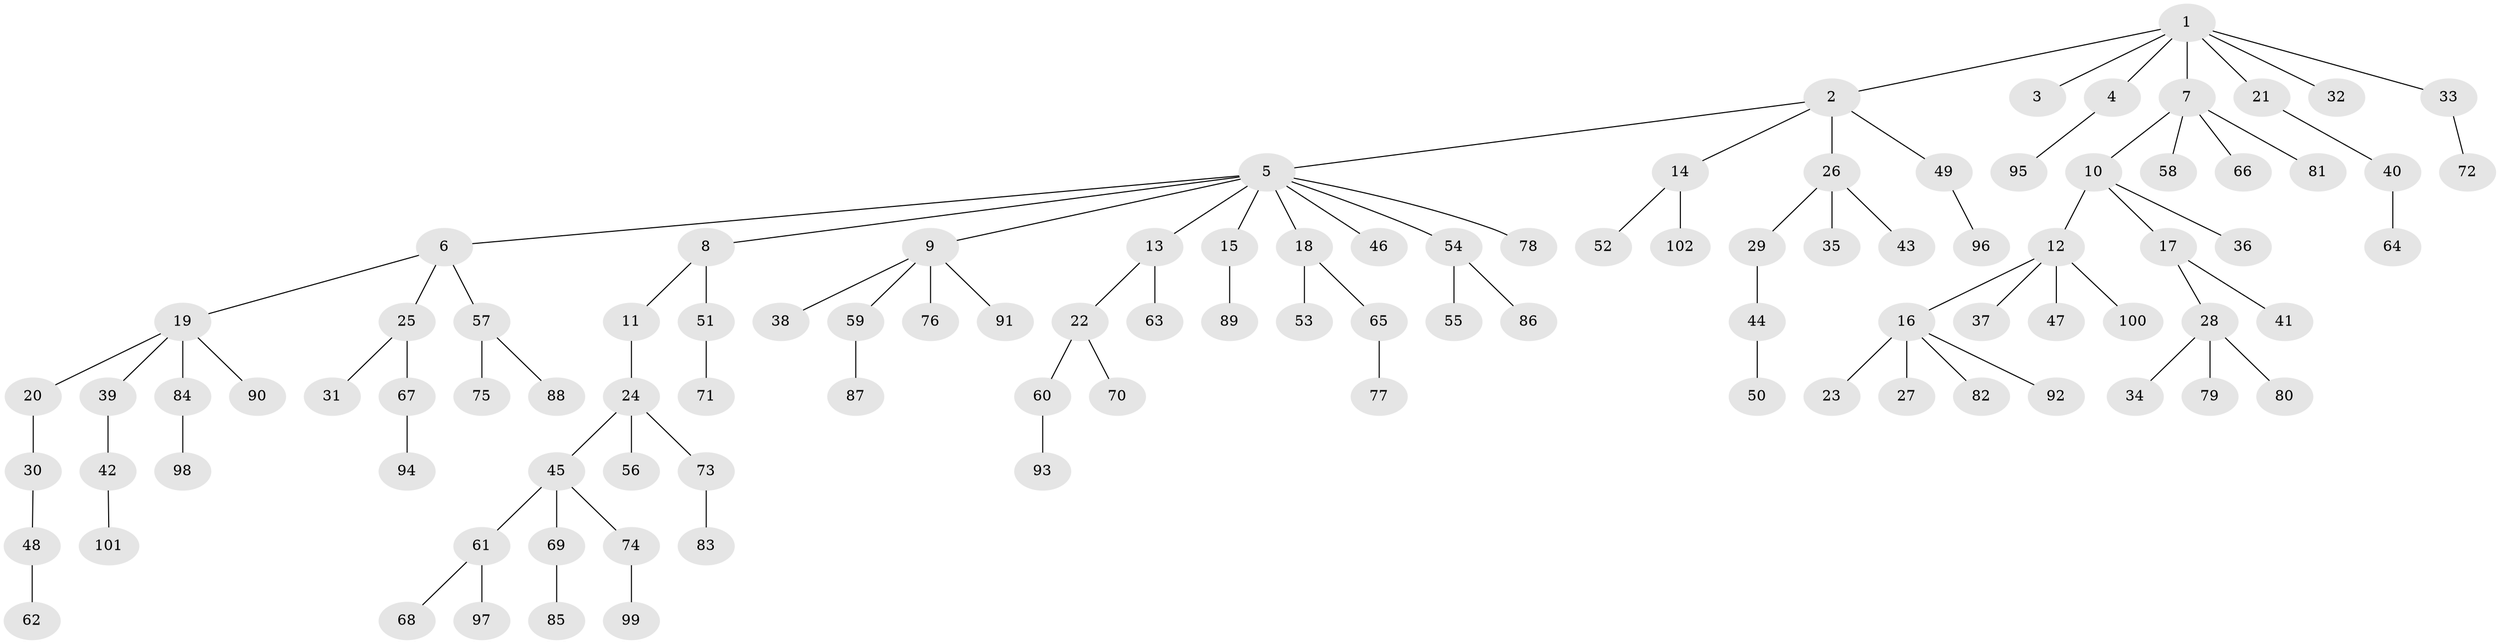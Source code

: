 // Generated by graph-tools (version 1.1) at 2025/50/03/09/25 03:50:20]
// undirected, 102 vertices, 101 edges
graph export_dot {
graph [start="1"]
  node [color=gray90,style=filled];
  1;
  2;
  3;
  4;
  5;
  6;
  7;
  8;
  9;
  10;
  11;
  12;
  13;
  14;
  15;
  16;
  17;
  18;
  19;
  20;
  21;
  22;
  23;
  24;
  25;
  26;
  27;
  28;
  29;
  30;
  31;
  32;
  33;
  34;
  35;
  36;
  37;
  38;
  39;
  40;
  41;
  42;
  43;
  44;
  45;
  46;
  47;
  48;
  49;
  50;
  51;
  52;
  53;
  54;
  55;
  56;
  57;
  58;
  59;
  60;
  61;
  62;
  63;
  64;
  65;
  66;
  67;
  68;
  69;
  70;
  71;
  72;
  73;
  74;
  75;
  76;
  77;
  78;
  79;
  80;
  81;
  82;
  83;
  84;
  85;
  86;
  87;
  88;
  89;
  90;
  91;
  92;
  93;
  94;
  95;
  96;
  97;
  98;
  99;
  100;
  101;
  102;
  1 -- 2;
  1 -- 3;
  1 -- 4;
  1 -- 7;
  1 -- 21;
  1 -- 32;
  1 -- 33;
  2 -- 5;
  2 -- 14;
  2 -- 26;
  2 -- 49;
  4 -- 95;
  5 -- 6;
  5 -- 8;
  5 -- 9;
  5 -- 13;
  5 -- 15;
  5 -- 18;
  5 -- 46;
  5 -- 54;
  5 -- 78;
  6 -- 19;
  6 -- 25;
  6 -- 57;
  7 -- 10;
  7 -- 58;
  7 -- 66;
  7 -- 81;
  8 -- 11;
  8 -- 51;
  9 -- 38;
  9 -- 59;
  9 -- 76;
  9 -- 91;
  10 -- 12;
  10 -- 17;
  10 -- 36;
  11 -- 24;
  12 -- 16;
  12 -- 37;
  12 -- 47;
  12 -- 100;
  13 -- 22;
  13 -- 63;
  14 -- 52;
  14 -- 102;
  15 -- 89;
  16 -- 23;
  16 -- 27;
  16 -- 82;
  16 -- 92;
  17 -- 28;
  17 -- 41;
  18 -- 53;
  18 -- 65;
  19 -- 20;
  19 -- 39;
  19 -- 84;
  19 -- 90;
  20 -- 30;
  21 -- 40;
  22 -- 60;
  22 -- 70;
  24 -- 45;
  24 -- 56;
  24 -- 73;
  25 -- 31;
  25 -- 67;
  26 -- 29;
  26 -- 35;
  26 -- 43;
  28 -- 34;
  28 -- 79;
  28 -- 80;
  29 -- 44;
  30 -- 48;
  33 -- 72;
  39 -- 42;
  40 -- 64;
  42 -- 101;
  44 -- 50;
  45 -- 61;
  45 -- 69;
  45 -- 74;
  48 -- 62;
  49 -- 96;
  51 -- 71;
  54 -- 55;
  54 -- 86;
  57 -- 75;
  57 -- 88;
  59 -- 87;
  60 -- 93;
  61 -- 68;
  61 -- 97;
  65 -- 77;
  67 -- 94;
  69 -- 85;
  73 -- 83;
  74 -- 99;
  84 -- 98;
}
